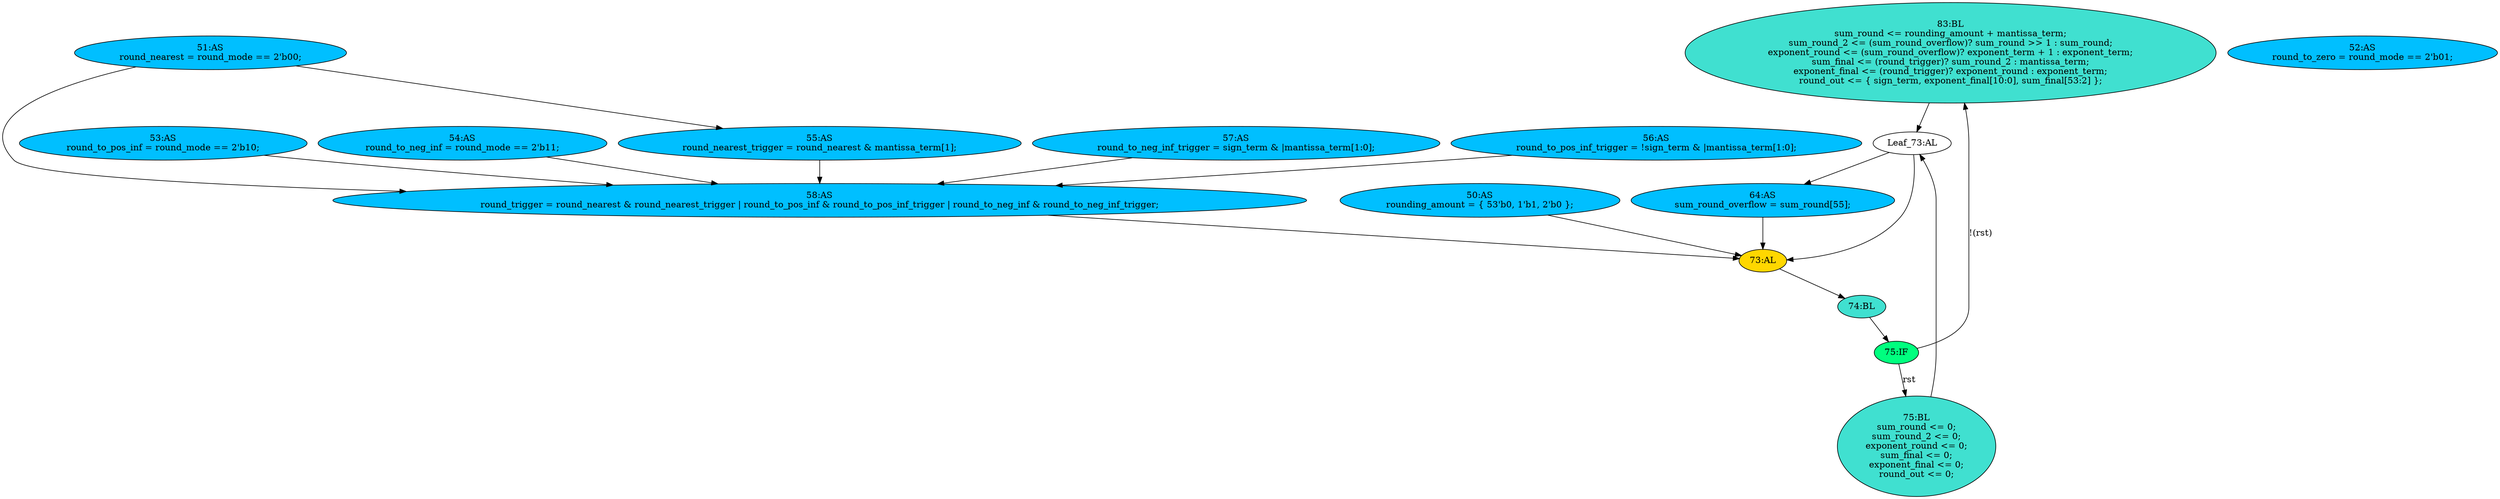 strict digraph "compose( ,  )" {
	node [label="\N"];
	"83:BL"	 [ast="<pyverilog.vparser.ast.Block object at 0x7f0fffc78b50>",
		fillcolor=turquoise,
		label="83:BL
sum_round <= rounding_amount + mantissa_term;
sum_round_2 <= (sum_round_overflow)? sum_round >> 1 : sum_round;
exponent_round <= (\
sum_round_overflow)? exponent_term + 1 : exponent_term;
sum_final <= (round_trigger)? sum_round_2 : mantissa_term;
exponent_final <= (\
round_trigger)? exponent_round : exponent_term;
round_out <= { sign_term, exponent_final[10:0], sum_final[53:2] };",
		statements="[<pyverilog.vparser.ast.NonblockingSubstitution object at 0x7f0fff89af50>, <pyverilog.vparser.ast.NonblockingSubstitution object \
at 0x7f0fffc781d0>, <pyverilog.vparser.ast.NonblockingSubstitution object at 0x7f0fffc785d0>, <pyverilog.vparser.ast.NonblockingSubstitution \
object at 0x7f0fffc78790>, <pyverilog.vparser.ast.NonblockingSubstitution object at 0x7f0fffc78a90>, <pyverilog.vparser.ast.NonblockingSubstitution \
object at 0x7f0fffc78f90>]",
		style=filled,
		typ=Block];
	"Leaf_73:AL"	 [def_var="['sum_final', 'exponent_round', 'sum_round_2', 'round_out', 'sum_round', 'exponent_final']",
		label="Leaf_73:AL"];
	"83:BL" -> "Leaf_73:AL"	 [cond="[]",
		lineno=None];
	"74:BL"	 [ast="<pyverilog.vparser.ast.Block object at 0x7f0fff89a450>",
		fillcolor=turquoise,
		label="74:BL",
		statements="[]",
		style=filled,
		typ=Block];
	"75:IF"	 [ast="<pyverilog.vparser.ast.IfStatement object at 0x7f0fff89ad10>",
		fillcolor=springgreen,
		label="75:IF",
		statements="[]",
		style=filled,
		typ=IfStatement];
	"74:BL" -> "75:IF"	 [cond="[]",
		lineno=None];
	"57:AS"	 [ast="<pyverilog.vparser.ast.Assign object at 0x7f0fff8a7f50>",
		def_var="['round_to_neg_inf_trigger']",
		fillcolor=deepskyblue,
		label="57:AS
round_to_neg_inf_trigger = sign_term & |mantissa_term[1:0];",
		statements="[]",
		style=filled,
		typ=Assign,
		use_var="['sign_term', 'mantissa_term']"];
	"58:AS"	 [ast="<pyverilog.vparser.ast.Assign object at 0x7f0fff89d550>",
		def_var="['round_trigger']",
		fillcolor=deepskyblue,
		label="58:AS
round_trigger = round_nearest & round_nearest_trigger | round_to_pos_inf & round_to_pos_inf_trigger | round_to_neg_inf & round_\
to_neg_inf_trigger;",
		statements="[]",
		style=filled,
		typ=Assign,
		use_var="['round_nearest', 'round_nearest_trigger', 'round_to_pos_inf', 'round_to_pos_inf_trigger', 'round_to_neg_inf', 'round_to_neg_inf_\
trigger']"];
	"57:AS" -> "58:AS";
	"64:AS"	 [ast="<pyverilog.vparser.ast.Assign object at 0x7f0fff89d990>",
		def_var="['sum_round_overflow']",
		fillcolor=deepskyblue,
		label="64:AS
sum_round_overflow = sum_round[55];",
		statements="[]",
		style=filled,
		typ=Assign,
		use_var="['sum_round']"];
	"Leaf_73:AL" -> "64:AS";
	"73:AL"	 [ast="<pyverilog.vparser.ast.Always object at 0x7f0fff89a3d0>",
		clk_sens=True,
		fillcolor=gold,
		label="73:AL",
		sens="['clk']",
		statements="[]",
		style=filled,
		typ=Always,
		use_var="['exponent_term', 'sum_final', 'exponent_round', 'sum_round_2', 'mantissa_term', 'rounding_amount', 'rst', 'sign_term', 'round_trigger', '\
sum_round', 'exponent_final', 'sum_round_overflow']"];
	"Leaf_73:AL" -> "73:AL";
	"75:IF" -> "83:BL"	 [cond="['rst']",
		label="!(rst)",
		lineno=75];
	"75:BL"	 [ast="<pyverilog.vparser.ast.Block object at 0x7f0fff89ab10>",
		fillcolor=turquoise,
		label="75:BL
sum_round <= 0;
sum_round_2 <= 0;
exponent_round <= 0;
sum_final <= 0;
exponent_final <= 0;
round_out <= 0;",
		statements="[<pyverilog.vparser.ast.NonblockingSubstitution object at 0x7f0fff89a5d0>, <pyverilog.vparser.ast.NonblockingSubstitution object \
at 0x7f0fff89a710>, <pyverilog.vparser.ast.NonblockingSubstitution object at 0x7f0fff89a890>, <pyverilog.vparser.ast.NonblockingSubstitution \
object at 0x7f0fff89a9d0>, <pyverilog.vparser.ast.NonblockingSubstitution object at 0x7f0fff89ab50>, <pyverilog.vparser.ast.NonblockingSubstitution \
object at 0x7f0fff89ac90>]",
		style=filled,
		typ=Block];
	"75:IF" -> "75:BL"	 [cond="['rst']",
		label=rst,
		lineno=75];
	"56:AS"	 [ast="<pyverilog.vparser.ast.Assign object at 0x7f0fff8a7b90>",
		def_var="['round_to_pos_inf_trigger']",
		fillcolor=deepskyblue,
		label="56:AS
round_to_pos_inf_trigger = !sign_term & |mantissa_term[1:0];",
		statements="[]",
		style=filled,
		typ=Assign,
		use_var="['sign_term', 'mantissa_term']"];
	"56:AS" -> "58:AS";
	"58:AS" -> "73:AL";
	"75:BL" -> "Leaf_73:AL"	 [cond="[]",
		lineno=None];
	"51:AS"	 [ast="<pyverilog.vparser.ast.Assign object at 0x7f0ffffdcbd0>",
		def_var="['round_nearest']",
		fillcolor=deepskyblue,
		label="51:AS
round_nearest = round_mode == 2'b00;",
		statements="[]",
		style=filled,
		typ=Assign,
		use_var="['round_mode']"];
	"51:AS" -> "58:AS";
	"55:AS"	 [ast="<pyverilog.vparser.ast.Assign object at 0x7f0fff8a7790>",
		def_var="['round_nearest_trigger']",
		fillcolor=deepskyblue,
		label="55:AS
round_nearest_trigger = round_nearest & mantissa_term[1];",
		statements="[]",
		style=filled,
		typ=Assign,
		use_var="['round_nearest', 'mantissa_term']"];
	"51:AS" -> "55:AS";
	"53:AS"	 [ast="<pyverilog.vparser.ast.Assign object at 0x7f0fff8a7150>",
		def_var="['round_to_pos_inf']",
		fillcolor=deepskyblue,
		label="53:AS
round_to_pos_inf = round_mode == 2'b10;",
		statements="[]",
		style=filled,
		typ=Assign,
		use_var="['round_mode']"];
	"53:AS" -> "58:AS";
	"64:AS" -> "73:AL";
	"55:AS" -> "58:AS";
	"73:AL" -> "74:BL"	 [cond="[]",
		lineno=None];
	"52:AS"	 [ast="<pyverilog.vparser.ast.Assign object at 0x7f0ffff6f290>",
		def_var="['round_to_zero']",
		fillcolor=deepskyblue,
		label="52:AS
round_to_zero = round_mode == 2'b01;",
		statements="[]",
		style=filled,
		typ=Assign,
		use_var="['round_mode']"];
	"54:AS"	 [ast="<pyverilog.vparser.ast.Assign object at 0x7f0fff8a73d0>",
		def_var="['round_to_neg_inf']",
		fillcolor=deepskyblue,
		label="54:AS
round_to_neg_inf = round_mode == 2'b11;",
		statements="[]",
		style=filled,
		typ=Assign,
		use_var="['round_mode']"];
	"54:AS" -> "58:AS";
	"50:AS"	 [ast="<pyverilog.vparser.ast.Assign object at 0x7f0fffc8eb10>",
		def_var="['rounding_amount']",
		fillcolor=deepskyblue,
		label="50:AS
rounding_amount = { 53'b0, 1'b1, 2'b0 };",
		statements="[]",
		style=filled,
		typ=Assign,
		use_var="[]"];
	"50:AS" -> "73:AL";
}
